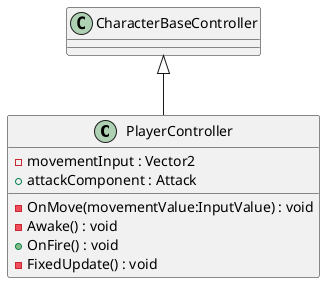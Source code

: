 @startuml
class PlayerController {
    - movementInput : Vector2
    - OnMove(movementValue:InputValue) : void
    + attackComponent : Attack
    - Awake() : void
    + OnFire() : void
    - FixedUpdate() : void
}
CharacterBaseController <|-- PlayerController
@enduml
